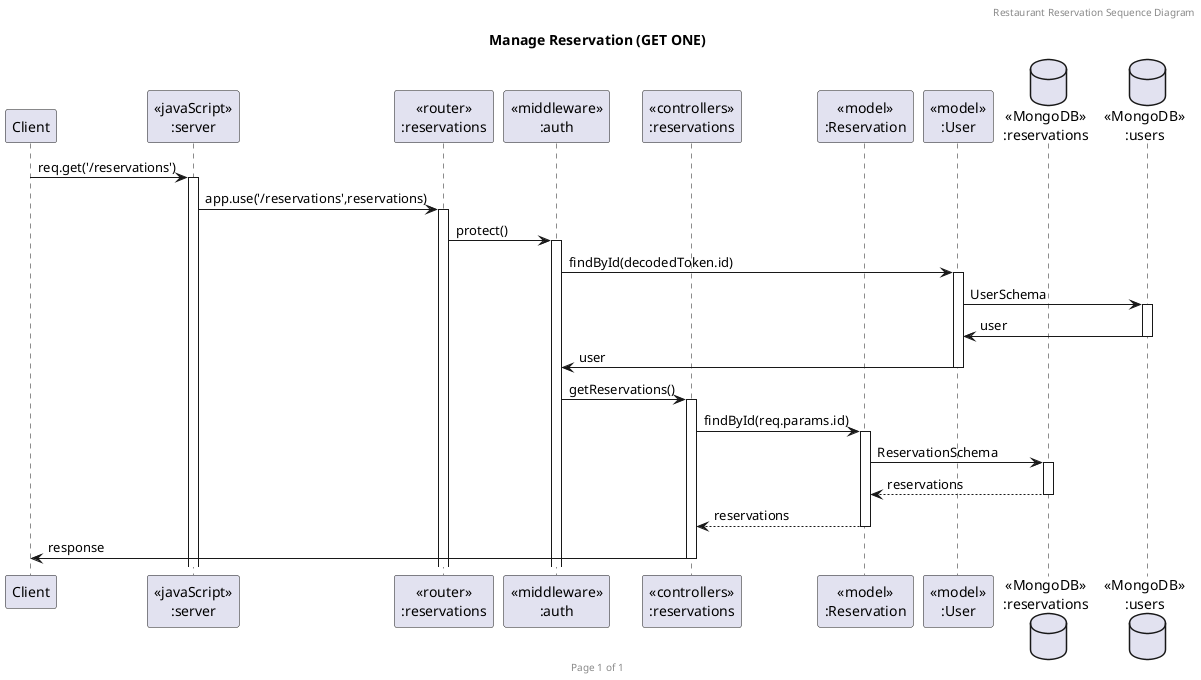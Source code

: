 @startuml Manage Reservation (GET ALL)

header Restaurant Reservation Sequence Diagram
footer Page %page% of %lastpage%
title "Manage Reservation (GET ONE)"

participant "Client" as client
participant "<<javaScript>>\n:server" as server
participant "<<router>>\n:reservations" as routerReservations
participant "<<middleware>>\n:auth" as middlewareAuth
participant "<<controllers>>\n:reservations" as controllersReservations
participant "<<model>>\n:Reservation" as modelReservation
participant "<<model>>\n:User" as modelUser
database "<<MongoDB>>\n:reservations" as ReservationsDatabase
database "<<MongoDB>>\n:users" as UsersDatabase

' GET ONE
client->server ++:req.get('/reservations')
server->routerReservations ++:app.use('/reservations',reservations)
routerReservations -> middlewareAuth ++:protect()
middlewareAuth -> modelUser ++:findById(decodedToken.id)
modelUser -> UsersDatabase ++:UserSchema
UsersDatabase -> modelUser --:user
modelUser -> middlewareAuth --:user
middlewareAuth -> controllersReservations ++:getReservations()
controllersReservations -> modelReservation ++:findById(req.params.id)
modelReservation ->ReservationsDatabase ++: ReservationSchema
ReservationsDatabase --> modelReservation --: reservations
controllersReservations <-- modelReservation --:reservations
controllersReservations->client --:response

@enduml